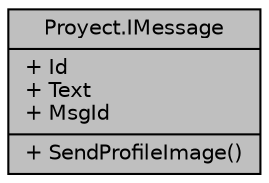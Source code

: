 digraph "Proyect.IMessage"
{
 // INTERACTIVE_SVG=YES
 // LATEX_PDF_SIZE
  edge [fontname="Helvetica",fontsize="10",labelfontname="Helvetica",labelfontsize="10"];
  node [fontname="Helvetica",fontsize="10",shape=record];
  Node1 [label="{Proyect.IMessage\n|+ Id\l+ Text\l+ MsgId\l|+ SendProfileImage()\l}",height=0.2,width=0.4,color="black", fillcolor="grey75", style="filled", fontcolor="black",tooltip="Interfaz para los mensajes."];
}
